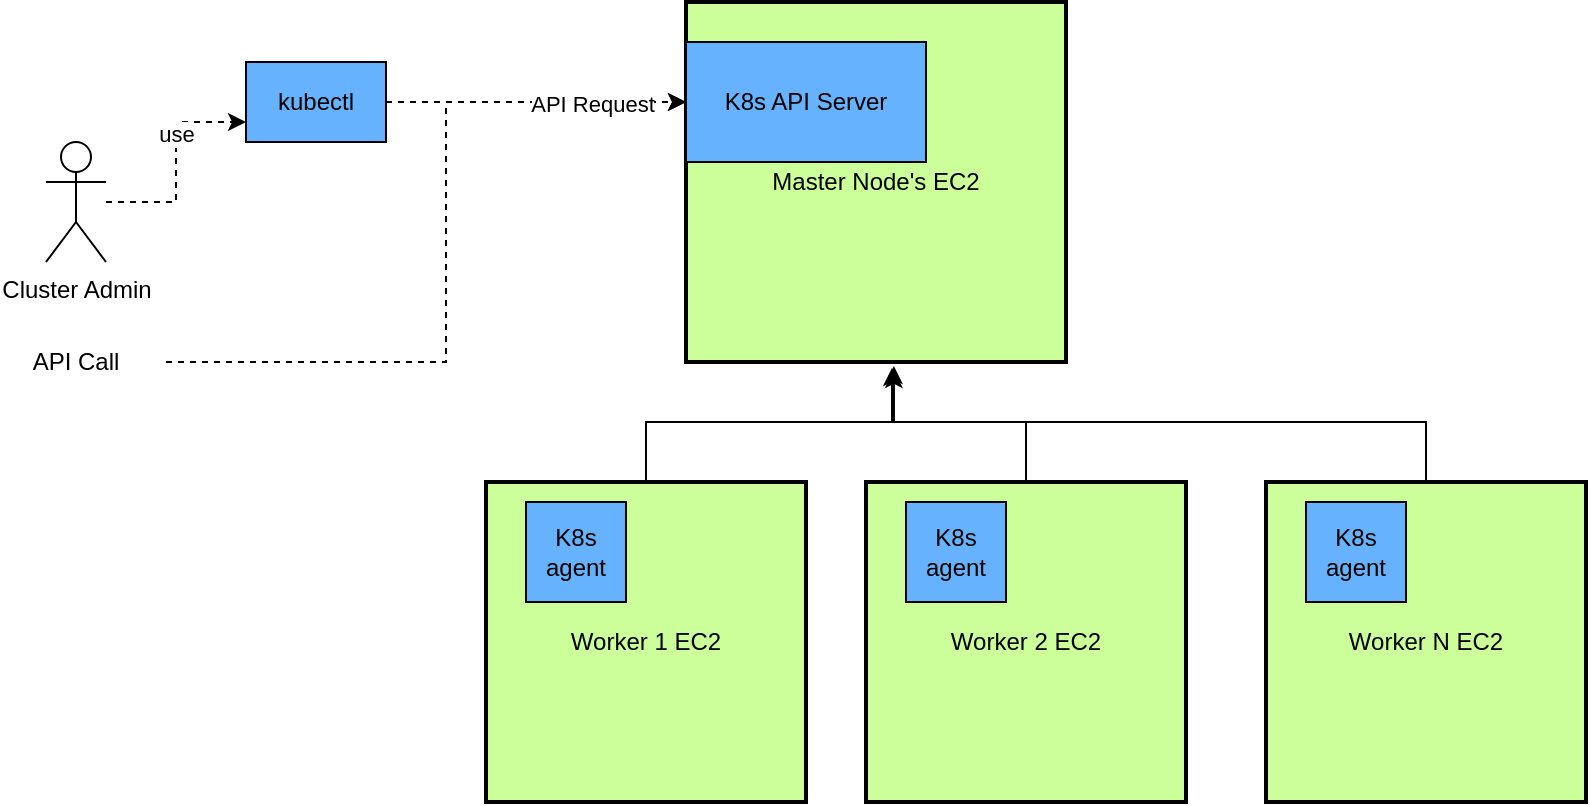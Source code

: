 <mxfile version="14.5.1" type="device"><diagram id="0JYa5pF-i3YbiPJtbV3v" name="Page-1"><mxGraphModel dx="2177" dy="816" grid="1" gridSize="10" guides="1" tooltips="1" connect="1" arrows="1" fold="1" page="1" pageScale="1" pageWidth="827" pageHeight="1169" math="0" shadow="0"><root><mxCell id="0"/><mxCell id="1" parent="0"/><mxCell id="4i88QHCI-Wu_p6NIYeXv-14" style="edgeStyle=orthogonalEdgeStyle;rounded=0;orthogonalLoop=1;jettySize=auto;html=1;entryX=0;entryY=0.5;entryDx=0;entryDy=0;dashed=1;" edge="1" parent="1" target="4i88QHCI-Wu_p6NIYeXv-9"><mxGeometry relative="1" as="geometry"><mxPoint x="80" y="300" as="sourcePoint"/><mxPoint x="350" y="180" as="targetPoint"/><Array as="points"><mxPoint x="220" y="170"/></Array></mxGeometry></mxCell><mxCell id="4i88QHCI-Wu_p6NIYeXv-1" value="Master Node's EC2" style="rounded=0;whiteSpace=wrap;html=1;fillColor=#CCFF99;strokeWidth=2;" vertex="1" parent="1"><mxGeometry x="340" y="120" width="190" height="180" as="geometry"/></mxCell><mxCell id="4i88QHCI-Wu_p6NIYeXv-6" style="edgeStyle=orthogonalEdgeStyle;rounded=0;orthogonalLoop=1;jettySize=auto;html=1;entryX=0;entryY=0.75;entryDx=0;entryDy=0;dashed=1;" edge="1" parent="1" source="4i88QHCI-Wu_p6NIYeXv-2" target="4i88QHCI-Wu_p6NIYeXv-3"><mxGeometry relative="1" as="geometry"/></mxCell><mxCell id="4i88QHCI-Wu_p6NIYeXv-31" value="use" style="edgeLabel;html=1;align=center;verticalAlign=middle;resizable=0;points=[];" vertex="1" connectable="0" parent="4i88QHCI-Wu_p6NIYeXv-6"><mxGeometry x="0.255" relative="1" as="geometry"><mxPoint as="offset"/></mxGeometry></mxCell><mxCell id="4i88QHCI-Wu_p6NIYeXv-2" value="Cluster Admin" style="shape=umlActor;verticalLabelPosition=bottom;verticalAlign=top;html=1;outlineConnect=0;" vertex="1" parent="1"><mxGeometry x="20" y="190" width="30" height="60" as="geometry"/></mxCell><mxCell id="4i88QHCI-Wu_p6NIYeXv-10" style="edgeStyle=orthogonalEdgeStyle;rounded=0;orthogonalLoop=1;jettySize=auto;html=1;dashed=1;" edge="1" parent="1" source="4i88QHCI-Wu_p6NIYeXv-3" target="4i88QHCI-Wu_p6NIYeXv-9"><mxGeometry relative="1" as="geometry"><Array as="points"><mxPoint x="240" y="170"/><mxPoint x="240" y="170"/></Array></mxGeometry></mxCell><mxCell id="4i88QHCI-Wu_p6NIYeXv-11" value="API Request" style="edgeLabel;html=1;align=center;verticalAlign=middle;resizable=0;points=[];" vertex="1" connectable="0" parent="4i88QHCI-Wu_p6NIYeXv-10"><mxGeometry x="0.368" y="-1" relative="1" as="geometry"><mxPoint as="offset"/></mxGeometry></mxCell><mxCell id="4i88QHCI-Wu_p6NIYeXv-3" value="kubectl" style="rounded=0;whiteSpace=wrap;html=1;fillColor=#66B2FF;" vertex="1" parent="1"><mxGeometry x="120" y="150" width="70" height="40" as="geometry"/></mxCell><mxCell id="4i88QHCI-Wu_p6NIYeXv-9" value="K8s API Server" style="rounded=0;whiteSpace=wrap;html=1;fillColor=#66B2FF;" vertex="1" parent="1"><mxGeometry x="340" y="140" width="120" height="60" as="geometry"/></mxCell><mxCell id="4i88QHCI-Wu_p6NIYeXv-18" value="API Call" style="text;html=1;strokeColor=none;fillColor=none;align=center;verticalAlign=middle;whiteSpace=wrap;rounded=0;" vertex="1" parent="1"><mxGeometry x="5" y="290" width="60" height="20" as="geometry"/></mxCell><mxCell id="4i88QHCI-Wu_p6NIYeXv-25" style="edgeStyle=orthogonalEdgeStyle;rounded=0;orthogonalLoop=1;jettySize=auto;html=1;entryX=0.542;entryY=1.017;entryDx=0;entryDy=0;entryPerimeter=0;" edge="1" parent="1" source="4i88QHCI-Wu_p6NIYeXv-22" target="4i88QHCI-Wu_p6NIYeXv-1"><mxGeometry relative="1" as="geometry"/></mxCell><mxCell id="4i88QHCI-Wu_p6NIYeXv-22" value="Worker 1 EC2" style="rounded=0;whiteSpace=wrap;html=1;fillColor=#CCFF99;strokeWidth=2;" vertex="1" parent="1"><mxGeometry x="240" y="360" width="160" height="160" as="geometry"/></mxCell><mxCell id="4i88QHCI-Wu_p6NIYeXv-26" style="edgeStyle=orthogonalEdgeStyle;rounded=0;orthogonalLoop=1;jettySize=auto;html=1;entryX=0.547;entryY=1.022;entryDx=0;entryDy=0;entryPerimeter=0;" edge="1" parent="1" source="4i88QHCI-Wu_p6NIYeXv-23" target="4i88QHCI-Wu_p6NIYeXv-1"><mxGeometry relative="1" as="geometry"/></mxCell><mxCell id="4i88QHCI-Wu_p6NIYeXv-23" value="Worker 2 EC2" style="rounded=0;whiteSpace=wrap;html=1;fillColor=#CCFF99;strokeWidth=2;" vertex="1" parent="1"><mxGeometry x="430" y="360" width="160" height="160" as="geometry"/></mxCell><mxCell id="4i88QHCI-Wu_p6NIYeXv-27" style="edgeStyle=orthogonalEdgeStyle;rounded=0;orthogonalLoop=1;jettySize=auto;html=1;entryX=0.547;entryY=1.011;entryDx=0;entryDy=0;entryPerimeter=0;" edge="1" parent="1" source="4i88QHCI-Wu_p6NIYeXv-24" target="4i88QHCI-Wu_p6NIYeXv-1"><mxGeometry relative="1" as="geometry"><Array as="points"><mxPoint x="710" y="330"/><mxPoint x="444" y="330"/></Array></mxGeometry></mxCell><mxCell id="4i88QHCI-Wu_p6NIYeXv-24" value="Worker N EC2" style="rounded=0;whiteSpace=wrap;html=1;fillColor=#CCFF99;strokeWidth=2;" vertex="1" parent="1"><mxGeometry x="630" y="360" width="160" height="160" as="geometry"/></mxCell><mxCell id="4i88QHCI-Wu_p6NIYeXv-28" value="K8s agent" style="rounded=0;whiteSpace=wrap;html=1;fillColor=#66B2FF;" vertex="1" parent="1"><mxGeometry x="260" y="370" width="50" height="50" as="geometry"/></mxCell><mxCell id="4i88QHCI-Wu_p6NIYeXv-29" value="K8s agent" style="rounded=0;whiteSpace=wrap;html=1;fillColor=#66B2FF;" vertex="1" parent="1"><mxGeometry x="450" y="370" width="50" height="50" as="geometry"/></mxCell><mxCell id="4i88QHCI-Wu_p6NIYeXv-30" value="K8s agent" style="rounded=0;whiteSpace=wrap;html=1;fillColor=#66B2FF;" vertex="1" parent="1"><mxGeometry x="650" y="370" width="50" height="50" as="geometry"/></mxCell></root></mxGraphModel></diagram></mxfile>